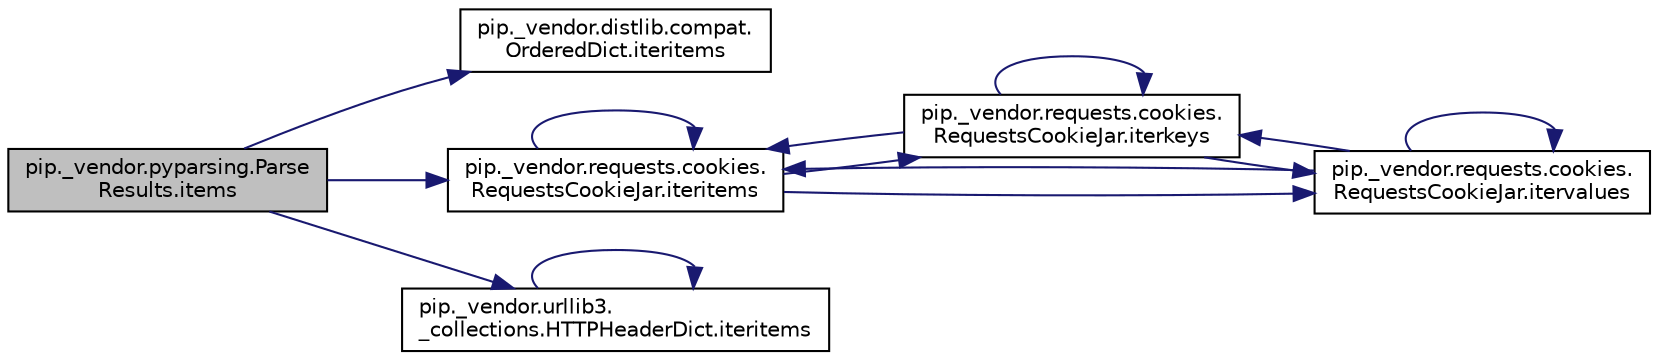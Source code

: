 digraph "pip._vendor.pyparsing.ParseResults.items"
{
 // LATEX_PDF_SIZE
  edge [fontname="Helvetica",fontsize="10",labelfontname="Helvetica",labelfontsize="10"];
  node [fontname="Helvetica",fontsize="10",shape=record];
  rankdir="LR";
  Node1 [label="pip._vendor.pyparsing.Parse\lResults.items",height=0.2,width=0.4,color="black", fillcolor="grey75", style="filled", fontcolor="black",tooltip=" "];
  Node1 -> Node2 [color="midnightblue",fontsize="10",style="solid",fontname="Helvetica"];
  Node2 [label="pip._vendor.distlib.compat.\lOrderedDict.iteritems",height=0.2,width=0.4,color="black", fillcolor="white", style="filled",URL="$d8/dae/classpip_1_1__vendor_1_1distlib_1_1compat_1_1_ordered_dict.html#a3d627da27acea3538e9861ee670fc289",tooltip=" "];
  Node1 -> Node3 [color="midnightblue",fontsize="10",style="solid",fontname="Helvetica"];
  Node3 [label="pip._vendor.requests.cookies.\lRequestsCookieJar.iteritems",height=0.2,width=0.4,color="black", fillcolor="white", style="filled",URL="$d9/d08/classpip_1_1__vendor_1_1requests_1_1cookies_1_1_requests_cookie_jar.html#a4fdf3181e667a99344da4f476540ad1c",tooltip=" "];
  Node3 -> Node3 [color="midnightblue",fontsize="10",style="solid",fontname="Helvetica"];
  Node3 -> Node4 [color="midnightblue",fontsize="10",style="solid",fontname="Helvetica"];
  Node4 [label="pip._vendor.requests.cookies.\lRequestsCookieJar.iterkeys",height=0.2,width=0.4,color="black", fillcolor="white", style="filled",URL="$d9/d08/classpip_1_1__vendor_1_1requests_1_1cookies_1_1_requests_cookie_jar.html#a7844c31a11df29b737f6d2899743abaa",tooltip=" "];
  Node4 -> Node3 [color="midnightblue",fontsize="10",style="solid",fontname="Helvetica"];
  Node4 -> Node4 [color="midnightblue",fontsize="10",style="solid",fontname="Helvetica"];
  Node4 -> Node5 [color="midnightblue",fontsize="10",style="solid",fontname="Helvetica"];
  Node5 [label="pip._vendor.requests.cookies.\lRequestsCookieJar.itervalues",height=0.2,width=0.4,color="black", fillcolor="white", style="filled",URL="$d9/d08/classpip_1_1__vendor_1_1requests_1_1cookies_1_1_requests_cookie_jar.html#a3ba97d46a1ab3f9106097d4e8f918779",tooltip=" "];
  Node5 -> Node3 [color="midnightblue",fontsize="10",style="solid",fontname="Helvetica"];
  Node5 -> Node4 [color="midnightblue",fontsize="10",style="solid",fontname="Helvetica"];
  Node5 -> Node5 [color="midnightblue",fontsize="10",style="solid",fontname="Helvetica"];
  Node3 -> Node5 [color="midnightblue",fontsize="10",style="solid",fontname="Helvetica"];
  Node1 -> Node6 [color="midnightblue",fontsize="10",style="solid",fontname="Helvetica"];
  Node6 [label="pip._vendor.urllib3.\l_collections.HTTPHeaderDict.iteritems",height=0.2,width=0.4,color="black", fillcolor="white", style="filled",URL="$d8/dc7/classpip_1_1__vendor_1_1urllib3_1_1__collections_1_1_h_t_t_p_header_dict.html#acab3544e4616ea2ad432954ed716960a",tooltip=" "];
  Node6 -> Node6 [color="midnightblue",fontsize="10",style="solid",fontname="Helvetica"];
}
